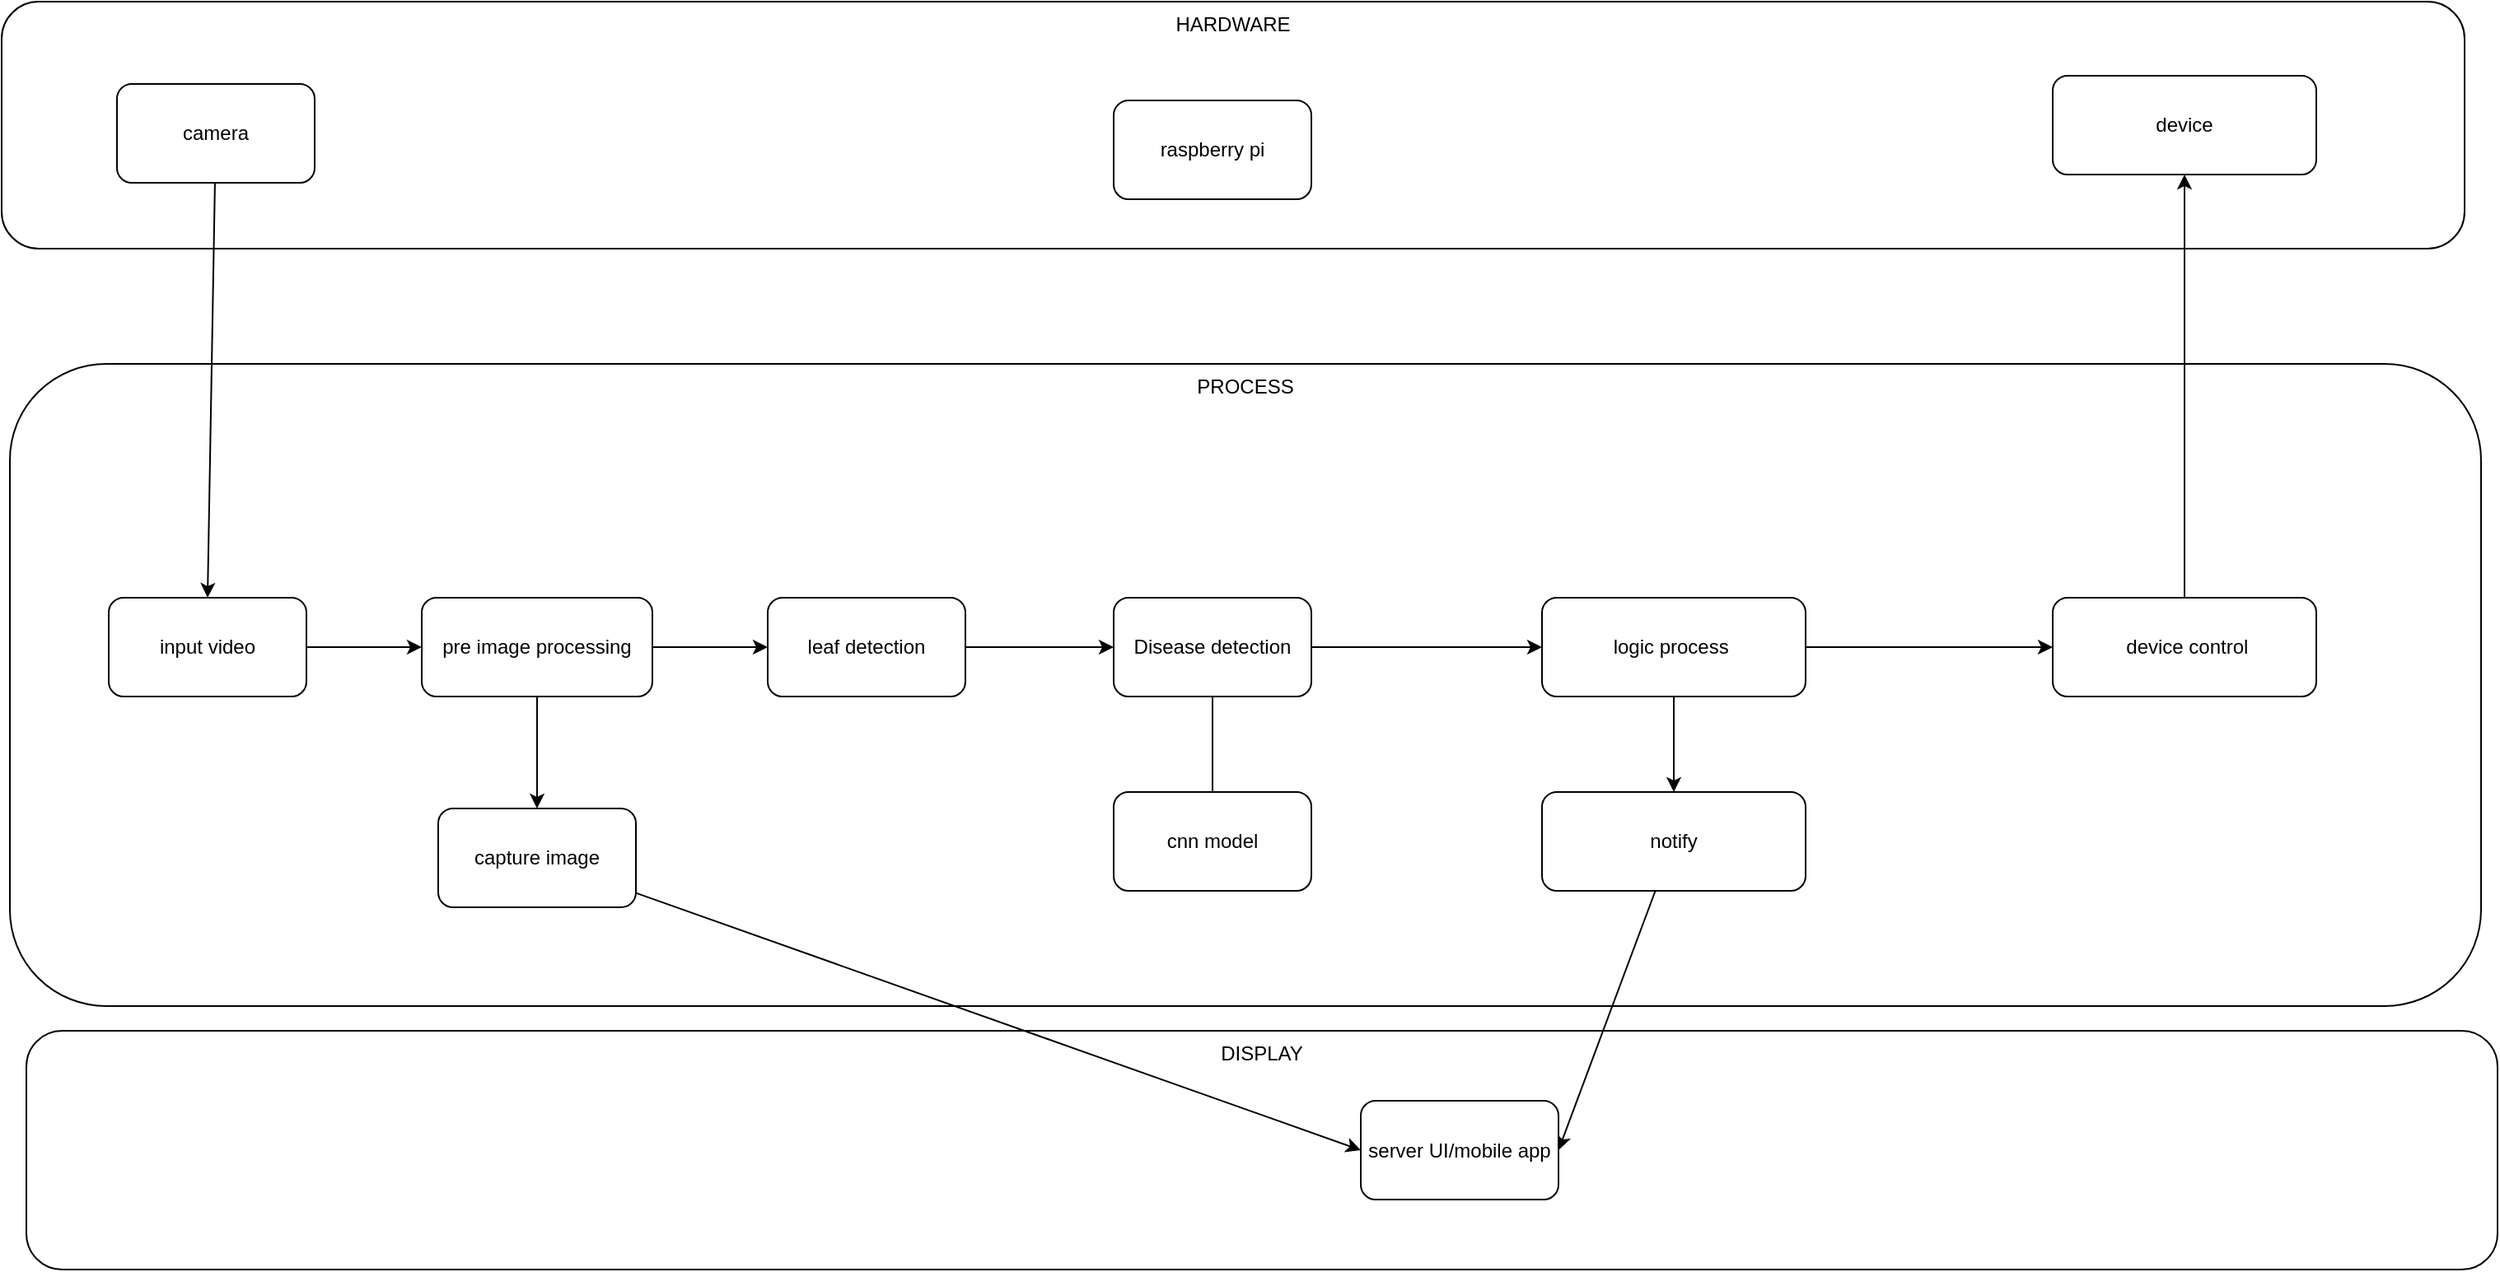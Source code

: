<mxfile>
    <diagram name="Copy of Page-1" id="mt5jYiwnfYCV-Yx3Z4iN">
        <mxGraphModel dx="3530" dy="2687" grid="1" gridSize="10" guides="1" tooltips="1" connect="1" arrows="1" fold="1" page="1" pageScale="1" pageWidth="850" pageHeight="1100" math="0" shadow="0">
            <root>
                <mxCell id="I4kc0j5bupy3xln_5qOF-0"/>
                <mxCell id="I4kc0j5bupy3xln_5qOF-1" parent="I4kc0j5bupy3xln_5qOF-0"/>
                <mxCell id="I4kc0j5bupy3xln_5qOF-2" value="PROCESS" style="rounded=1;whiteSpace=wrap;html=1;verticalAlign=top;movable=1;resizable=1;rotatable=1;deletable=1;editable=1;connectable=1;" parent="I4kc0j5bupy3xln_5qOF-1" vertex="1">
                    <mxGeometry x="-700" y="500" width="1500" height="390" as="geometry"/>
                </mxCell>
                <mxCell id="I4kc0j5bupy3xln_5qOF-4" value="DISPLAY" style="rounded=1;whiteSpace=wrap;html=1;verticalAlign=top;" parent="I4kc0j5bupy3xln_5qOF-1" vertex="1">
                    <mxGeometry x="-690" y="905" width="1500" height="145" as="geometry"/>
                </mxCell>
                <mxCell id="I4kc0j5bupy3xln_5qOF-5" value="HARDWARE" style="rounded=1;whiteSpace=wrap;html=1;verticalAlign=top;" parent="I4kc0j5bupy3xln_5qOF-1" vertex="1">
                    <mxGeometry x="-705" y="280" width="1495" height="150" as="geometry"/>
                </mxCell>
                <mxCell id="I4kc0j5bupy3xln_5qOF-14" style="edgeStyle=none;html=1;entryX=0;entryY=0.5;entryDx=0;entryDy=0;endArrow=classic;endFill=1;" parent="I4kc0j5bupy3xln_5qOF-1" source="I4kc0j5bupy3xln_5qOF-15" target="I4kc0j5bupy3xln_5qOF-32" edge="1">
                    <mxGeometry relative="1" as="geometry">
                        <mxPoint x="200" y="672" as="targetPoint"/>
                    </mxGeometry>
                </mxCell>
                <mxCell id="I4kc0j5bupy3xln_5qOF-15" value="Disease detection" style="rounded=1;whiteSpace=wrap;html=1;" parent="I4kc0j5bupy3xln_5qOF-1" vertex="1">
                    <mxGeometry x="-30" y="642" width="120" height="60" as="geometry"/>
                </mxCell>
                <mxCell id="I4kc0j5bupy3xln_5qOF-18" style="edgeStyle=none;html=1;entryX=0.5;entryY=1;entryDx=0;entryDy=0;endArrow=none;endFill=0;" parent="I4kc0j5bupy3xln_5qOF-1" source="I4kc0j5bupy3xln_5qOF-19" target="I4kc0j5bupy3xln_5qOF-15" edge="1">
                    <mxGeometry relative="1" as="geometry"/>
                </mxCell>
                <mxCell id="I4kc0j5bupy3xln_5qOF-19" value="cnn model" style="rounded=1;whiteSpace=wrap;html=1;" parent="I4kc0j5bupy3xln_5qOF-1" vertex="1">
                    <mxGeometry x="-30" y="760" width="120" height="60" as="geometry"/>
                </mxCell>
                <mxCell id="I4kc0j5bupy3xln_5qOF-20" style="edgeStyle=none;html=1;entryX=0.5;entryY=1;entryDx=0;entryDy=0;endArrow=classic;endFill=1;" parent="I4kc0j5bupy3xln_5qOF-1" source="I4kc0j5bupy3xln_5qOF-21" target="I4kc0j5bupy3xln_5qOF-29" edge="1">
                    <mxGeometry relative="1" as="geometry"/>
                </mxCell>
                <mxCell id="I4kc0j5bupy3xln_5qOF-21" value="&amp;nbsp;device control" style="rounded=1;whiteSpace=wrap;html=1;" parent="I4kc0j5bupy3xln_5qOF-1" vertex="1">
                    <mxGeometry x="540" y="642" width="160" height="60" as="geometry"/>
                </mxCell>
                <mxCell id="I4kc0j5bupy3xln_5qOF-22" value="raspberry pi" style="rounded=1;whiteSpace=wrap;html=1;" parent="I4kc0j5bupy3xln_5qOF-1" vertex="1">
                    <mxGeometry x="-30" y="340" width="120" height="60" as="geometry"/>
                </mxCell>
                <mxCell id="I4kc0j5bupy3xln_5qOF-23" style="edgeStyle=none;html=1;entryX=0;entryY=0.5;entryDx=0;entryDy=0;" parent="I4kc0j5bupy3xln_5qOF-1" source="I4kc0j5bupy3xln_5qOF-24" target="I4kc0j5bupy3xln_5qOF-34" edge="1">
                    <mxGeometry relative="1" as="geometry"/>
                </mxCell>
                <mxCell id="I4kc0j5bupy3xln_5qOF-24" value="input video" style="rounded=1;whiteSpace=wrap;html=1;" parent="I4kc0j5bupy3xln_5qOF-1" vertex="1">
                    <mxGeometry x="-640" y="642" width="120" height="60" as="geometry"/>
                </mxCell>
                <mxCell id="I4kc0j5bupy3xln_5qOF-25" style="edgeStyle=none;html=1;entryX=0.5;entryY=0;entryDx=0;entryDy=0;endArrow=classic;endFill=1;" parent="I4kc0j5bupy3xln_5qOF-1" source="I4kc0j5bupy3xln_5qOF-26" target="I4kc0j5bupy3xln_5qOF-24" edge="1">
                    <mxGeometry relative="1" as="geometry"/>
                </mxCell>
                <mxCell id="I4kc0j5bupy3xln_5qOF-26" value="camera" style="rounded=1;whiteSpace=wrap;html=1;" parent="I4kc0j5bupy3xln_5qOF-1" vertex="1">
                    <mxGeometry x="-635" y="330" width="120" height="60" as="geometry"/>
                </mxCell>
                <mxCell id="I4kc0j5bupy3xln_5qOF-29" value="device" style="rounded=1;whiteSpace=wrap;html=1;" parent="I4kc0j5bupy3xln_5qOF-1" vertex="1">
                    <mxGeometry x="540" y="325" width="160" height="60" as="geometry"/>
                </mxCell>
                <mxCell id="I4kc0j5bupy3xln_5qOF-30" style="edgeStyle=none;html=1;entryX=0;entryY=0.5;entryDx=0;entryDy=0;endArrow=classic;endFill=1;" parent="I4kc0j5bupy3xln_5qOF-1" source="I4kc0j5bupy3xln_5qOF-32" target="I4kc0j5bupy3xln_5qOF-21" edge="1">
                    <mxGeometry relative="1" as="geometry"/>
                </mxCell>
                <mxCell id="XQw2RvU3xhdn9nVe83aY-7" style="edgeStyle=none;html=1;entryX=0.5;entryY=0;entryDx=0;entryDy=0;endArrow=classic;endFill=1;" parent="I4kc0j5bupy3xln_5qOF-1" source="I4kc0j5bupy3xln_5qOF-32" target="XQw2RvU3xhdn9nVe83aY-0" edge="1">
                    <mxGeometry relative="1" as="geometry"/>
                </mxCell>
                <mxCell id="I4kc0j5bupy3xln_5qOF-32" value="logic process&amp;nbsp;" style="rounded=1;whiteSpace=wrap;html=1;" parent="I4kc0j5bupy3xln_5qOF-1" vertex="1">
                    <mxGeometry x="230" y="642" width="160" height="60" as="geometry"/>
                </mxCell>
                <mxCell id="I4kc0j5bupy3xln_5qOF-33" style="edgeStyle=none;html=1;entryX=0;entryY=0.5;entryDx=0;entryDy=0;" parent="I4kc0j5bupy3xln_5qOF-1" source="I4kc0j5bupy3xln_5qOF-34" target="I4kc0j5bupy3xln_5qOF-39" edge="1">
                    <mxGeometry relative="1" as="geometry"/>
                </mxCell>
                <mxCell id="XQw2RvU3xhdn9nVe83aY-5" style="edgeStyle=none;html=1;endArrow=classic;endFill=1;" parent="I4kc0j5bupy3xln_5qOF-1" source="I4kc0j5bupy3xln_5qOF-34" edge="1">
                    <mxGeometry relative="1" as="geometry">
                        <mxPoint x="-380" y="770" as="targetPoint"/>
                    </mxGeometry>
                </mxCell>
                <mxCell id="I4kc0j5bupy3xln_5qOF-34" value="pre image processing" style="rounded=1;whiteSpace=wrap;html=1;" parent="I4kc0j5bupy3xln_5qOF-1" vertex="1">
                    <mxGeometry x="-450" y="642" width="140" height="60" as="geometry"/>
                </mxCell>
                <mxCell id="I4kc0j5bupy3xln_5qOF-38" style="edgeStyle=none;html=1;entryX=0;entryY=0.5;entryDx=0;entryDy=0;endArrow=classic;endFill=1;" parent="I4kc0j5bupy3xln_5qOF-1" source="I4kc0j5bupy3xln_5qOF-39" target="I4kc0j5bupy3xln_5qOF-15" edge="1">
                    <mxGeometry relative="1" as="geometry"/>
                </mxCell>
                <mxCell id="I4kc0j5bupy3xln_5qOF-39" value="leaf detection" style="rounded=1;whiteSpace=wrap;html=1;" parent="I4kc0j5bupy3xln_5qOF-1" vertex="1">
                    <mxGeometry x="-240" y="642" width="120" height="60" as="geometry"/>
                </mxCell>
                <mxCell id="XQw2RvU3xhdn9nVe83aY-6" style="edgeStyle=none;html=1;entryX=1;entryY=0.5;entryDx=0;entryDy=0;endArrow=classic;endFill=1;" parent="I4kc0j5bupy3xln_5qOF-1" source="XQw2RvU3xhdn9nVe83aY-0" target="XQw2RvU3xhdn9nVe83aY-2" edge="1">
                    <mxGeometry relative="1" as="geometry"/>
                </mxCell>
                <mxCell id="XQw2RvU3xhdn9nVe83aY-0" value="notify" style="rounded=1;whiteSpace=wrap;html=1;" parent="I4kc0j5bupy3xln_5qOF-1" vertex="1">
                    <mxGeometry x="230" y="760" width="160" height="60" as="geometry"/>
                </mxCell>
                <mxCell id="XQw2RvU3xhdn9nVe83aY-4" style="edgeStyle=none;html=1;entryX=0;entryY=0.5;entryDx=0;entryDy=0;endArrow=classic;endFill=1;" parent="I4kc0j5bupy3xln_5qOF-1" source="XQw2RvU3xhdn9nVe83aY-1" target="XQw2RvU3xhdn9nVe83aY-2" edge="1">
                    <mxGeometry relative="1" as="geometry"/>
                </mxCell>
                <mxCell id="XQw2RvU3xhdn9nVe83aY-1" value="capture image" style="rounded=1;whiteSpace=wrap;html=1;" parent="I4kc0j5bupy3xln_5qOF-1" vertex="1">
                    <mxGeometry x="-440" y="770" width="120" height="60" as="geometry"/>
                </mxCell>
                <mxCell id="XQw2RvU3xhdn9nVe83aY-2" value="server UI/mobile app" style="rounded=1;whiteSpace=wrap;html=1;" parent="I4kc0j5bupy3xln_5qOF-1" vertex="1">
                    <mxGeometry x="120" y="947.5" width="120" height="60" as="geometry"/>
                </mxCell>
            </root>
        </mxGraphModel>
    </diagram>
    <diagram id="C3P2GsI6gKaIBR0FeX5O" name="Page-2">
        <mxGraphModel dx="804" dy="1906" grid="1" gridSize="10" guides="1" tooltips="1" connect="1" arrows="1" fold="1" page="1" pageScale="1" pageWidth="850" pageHeight="1100" math="0" shadow="0">
            <root>
                <mxCell id="0"/>
                <mxCell id="1" parent="0"/>
                <mxCell id="qm5hV_BTb5fuEHwH5xa4-20" value="WEBUI&lt;br&gt;" style="rounded=1;whiteSpace=wrap;html=1;dashed=1;verticalAlign=top;" parent="1" vertex="1">
                    <mxGeometry x="81" y="-670" width="1449" height="430" as="geometry"/>
                </mxCell>
                <mxCell id="qm5hV_BTb5fuEHwH5xa4-4" style="edgeStyle=none;html=1;entryX=0.5;entryY=0;entryDx=0;entryDy=0;" parent="1" source="xe40VCTg-VutXMpMVasS-12" target="qm5hV_BTb5fuEHwH5xa4-3" edge="1">
                    <mxGeometry relative="1" as="geometry"/>
                </mxCell>
                <mxCell id="xe40VCTg-VutXMpMVasS-12" value="DETECTION SERVICE" style="rounded=1;whiteSpace=wrap;html=1;verticalAlign=top;dashed=1;" parent="1" vertex="1">
                    <mxGeometry x="90" y="740" width="1070" height="750" as="geometry"/>
                </mxCell>
                <mxCell id="xe40VCTg-VutXMpMVasS-11" value="CONTROLLER SERVICE" style="rounded=1;whiteSpace=wrap;html=1;verticalAlign=top;dashed=1;" parent="1" vertex="1">
                    <mxGeometry x="60" y="-130" width="1470" height="810" as="geometry"/>
                </mxCell>
                <mxCell id="qm5hV_BTb5fuEHwH5xa4-18" style="edgeStyle=orthogonalEdgeStyle;html=1;entryX=0.5;entryY=0;entryDx=0;entryDy=0;" parent="1" source="xe40VCTg-VutXMpMVasS-1" target="xe40VCTg-VutXMpMVasS-4" edge="1">
                    <mxGeometry relative="1" as="geometry"/>
                </mxCell>
                <mxCell id="xe40VCTg-VutXMpMVasS-1" value="CAMERA CAPTURE" style="rounded=1;whiteSpace=wrap;html=1;" parent="1" vertex="1">
                    <mxGeometry x="288" y="360" width="188" height="100" as="geometry"/>
                </mxCell>
                <mxCell id="qm5hV_BTb5fuEHwH5xa4-50" style="edgeStyle=orthogonalEdgeStyle;html=1;" parent="1" source="xe40VCTg-VutXMpMVasS-2" target="qm5hV_BTb5fuEHwH5xa4-48" edge="1">
                    <mxGeometry relative="1" as="geometry"/>
                </mxCell>
                <mxCell id="xe40VCTg-VutXMpMVasS-2" value="INIT" style="rounded=1;whiteSpace=wrap;html=1;" parent="1" vertex="1">
                    <mxGeometry x="292" y="70" width="188" height="65" as="geometry"/>
                </mxCell>
                <mxCell id="qm5hV_BTb5fuEHwH5xa4-19" style="edgeStyle=orthogonalEdgeStyle;html=1;entryX=0.5;entryY=0;entryDx=0;entryDy=0;" parent="1" source="xe40VCTg-VutXMpMVasS-4" target="qm5hV_BTb5fuEHwH5xa4-3" edge="1">
                    <mxGeometry relative="1" as="geometry"/>
                </mxCell>
                <mxCell id="xe40VCTg-VutXMpMVasS-4" value="SEND IMAGE TO DETECTION SERVICE" style="rounded=1;whiteSpace=wrap;html=1;" parent="1" vertex="1">
                    <mxGeometry x="292" y="520" width="188" height="100" as="geometry"/>
                </mxCell>
                <mxCell id="qm5hV_BTb5fuEHwH5xa4-6" style="edgeStyle=none;html=1;entryX=0.5;entryY=0;entryDx=0;entryDy=0;" parent="1" source="xe40VCTg-VutXMpMVasS-5" target="xe40VCTg-VutXMpMVasS-6" edge="1">
                    <mxGeometry relative="1" as="geometry"/>
                </mxCell>
                <mxCell id="xe40VCTg-VutXMpMVasS-5" value="save to disk" style="rounded=1;whiteSpace=wrap;html=1;" parent="1" vertex="1">
                    <mxGeometry x="346" y="930" width="188" height="100" as="geometry"/>
                </mxCell>
                <mxCell id="qm5hV_BTb5fuEHwH5xa4-36" style="edgeStyle=orthogonalEdgeStyle;html=1;entryX=0.5;entryY=0;entryDx=0;entryDy=0;" parent="1" source="xe40VCTg-VutXMpMVasS-6" target="xe40VCTg-VutXMpMVasS-7" edge="1">
                    <mxGeometry relative="1" as="geometry"/>
                </mxCell>
                <mxCell id="xe40VCTg-VutXMpMVasS-6" value="load model" style="rounded=1;whiteSpace=wrap;html=1;" parent="1" vertex="1">
                    <mxGeometry x="346" y="1080" width="188" height="100" as="geometry"/>
                </mxCell>
                <mxCell id="qm5hV_BTb5fuEHwH5xa4-26" style="edgeStyle=orthogonalEdgeStyle;html=1;entryX=0;entryY=0.5;entryDx=0;entryDy=0;" parent="1" source="xe40VCTg-VutXMpMVasS-7" target="xe40VCTg-VutXMpMVasS-8" edge="1">
                    <mxGeometry relative="1" as="geometry"/>
                </mxCell>
                <mxCell id="xe40VCTg-VutXMpMVasS-7" value="load image" style="rounded=1;whiteSpace=wrap;html=1;" parent="1" vertex="1">
                    <mxGeometry x="346" y="1270" width="188" height="100" as="geometry"/>
                </mxCell>
                <mxCell id="qm5hV_BTb5fuEHwH5xa4-24" style="edgeStyle=orthogonalEdgeStyle;html=1;entryX=0.5;entryY=1;entryDx=0;entryDy=0;" parent="1" source="xe40VCTg-VutXMpMVasS-8" target="xe40VCTg-VutXMpMVasS-9" edge="1">
                    <mxGeometry relative="1" as="geometry"/>
                </mxCell>
                <mxCell id="xe40VCTg-VutXMpMVasS-8" value="resize&amp;nbsp;" style="rounded=1;whiteSpace=wrap;html=1;" parent="1" vertex="1">
                    <mxGeometry x="751" y="1270" width="188" height="100" as="geometry"/>
                </mxCell>
                <mxCell id="qm5hV_BTb5fuEHwH5xa4-25" style="edgeStyle=orthogonalEdgeStyle;html=1;entryX=0.5;entryY=1;entryDx=0;entryDy=0;" parent="1" source="xe40VCTg-VutXMpMVasS-9" target="xe40VCTg-VutXMpMVasS-10" edge="1">
                    <mxGeometry relative="1" as="geometry"/>
                </mxCell>
                <mxCell id="xe40VCTg-VutXMpMVasS-9" value="predict" style="rounded=1;whiteSpace=wrap;html=1;" parent="1" vertex="1">
                    <mxGeometry x="752" y="1040" width="188" height="100" as="geometry"/>
                </mxCell>
                <mxCell id="qm5hV_BTb5fuEHwH5xa4-27" style="edgeStyle=orthogonalEdgeStyle;html=1;entryX=0.5;entryY=1;entryDx=0;entryDy=0;" parent="1" source="xe40VCTg-VutXMpMVasS-10" target="xe40VCTg-VutXMpMVasS-14" edge="1">
                    <mxGeometry relative="1" as="geometry"/>
                </mxCell>
                <mxCell id="xe40VCTg-VutXMpMVasS-10" value="response" style="rounded=1;whiteSpace=wrap;html=1;" parent="1" vertex="1">
                    <mxGeometry x="752" y="860" width="188" height="100" as="geometry"/>
                </mxCell>
                <mxCell id="qm5hV_BTb5fuEHwH5xa4-29" style="edgeStyle=orthogonalEdgeStyle;html=1;entryX=0.5;entryY=1;entryDx=0;entryDy=0;" parent="1" source="xe40VCTg-VutXMpMVasS-14" target="qm5hV_BTb5fuEHwH5xa4-28" edge="1">
                    <mxGeometry relative="1" as="geometry"/>
                </mxCell>
                <mxCell id="qm5hV_BTb5fuEHwH5xa4-32" style="edgeStyle=orthogonalEdgeStyle;html=1;entryX=0;entryY=0.5;entryDx=0;entryDy=0;" parent="1" source="xe40VCTg-VutXMpMVasS-14" target="xe40VCTg-VutXMpMVasS-17" edge="1">
                    <mxGeometry relative="1" as="geometry"/>
                </mxCell>
                <mxCell id="qm5hV_BTb5fuEHwH5xa4-33" style="edgeStyle=orthogonalEdgeStyle;html=1;entryX=0;entryY=0.5;entryDx=0;entryDy=0;" parent="1" source="xe40VCTg-VutXMpMVasS-14" target="xe40VCTg-VutXMpMVasS-16" edge="1">
                    <mxGeometry relative="1" as="geometry"/>
                </mxCell>
                <mxCell id="qm5hV_BTb5fuEHwH5xa4-34" style="edgeStyle=orthogonalEdgeStyle;html=1;entryX=0;entryY=0.5;entryDx=0;entryDy=0;" parent="1" source="xe40VCTg-VutXMpMVasS-14" target="xe40VCTg-VutXMpMVasS-21" edge="1">
                    <mxGeometry relative="1" as="geometry"/>
                </mxCell>
                <mxCell id="xe40VCTg-VutXMpMVasS-14" value="LOGIC" style="rounded=1;whiteSpace=wrap;html=1;" parent="1" vertex="1">
                    <mxGeometry x="761" y="310" width="170" height="90" as="geometry"/>
                </mxCell>
                <mxCell id="xe40VCTg-VutXMpMVasS-16" value="FAN CONTROL" style="rounded=1;whiteSpace=wrap;html=1;" parent="1" vertex="1">
                    <mxGeometry x="1150" y="300" width="170" height="90" as="geometry"/>
                </mxCell>
                <mxCell id="xe40VCTg-VutXMpMVasS-17" value="MOTOR CONTROL" style="rounded=1;whiteSpace=wrap;html=1;" parent="1" vertex="1">
                    <mxGeometry x="1160" y="495" width="170" height="90" as="geometry"/>
                </mxCell>
                <mxCell id="xe40VCTg-VutXMpMVasS-21" value="NOTIFY APP" style="rounded=1;whiteSpace=wrap;html=1;" parent="1" vertex="1">
                    <mxGeometry x="1150" y="90" width="170" height="90" as="geometry"/>
                </mxCell>
                <mxCell id="qm5hV_BTb5fuEHwH5xa4-13" style="edgeStyle=none;html=1;entryX=0.5;entryY=0;entryDx=0;entryDy=0;" parent="1" source="qm5hV_BTb5fuEHwH5xa4-1" target="xe40VCTg-VutXMpMVasS-2" edge="1">
                    <mxGeometry relative="1" as="geometry"/>
                </mxCell>
                <mxCell id="qm5hV_BTb5fuEHwH5xa4-1" value="" style="ellipse;whiteSpace=wrap;html=1;aspect=fixed;" parent="1" vertex="1">
                    <mxGeometry x="346" y="-90" width="80" height="80" as="geometry"/>
                </mxCell>
                <mxCell id="qm5hV_BTb5fuEHwH5xa4-5" style="edgeStyle=none;html=1;entryX=0.5;entryY=0;entryDx=0;entryDy=0;" parent="1" source="qm5hV_BTb5fuEHwH5xa4-3" target="xe40VCTg-VutXMpMVasS-5" edge="1">
                    <mxGeometry relative="1" as="geometry"/>
                </mxCell>
                <mxCell id="qm5hV_BTb5fuEHwH5xa4-3" value="" style="ellipse;whiteSpace=wrap;html=1;aspect=fixed;" parent="1" vertex="1">
                    <mxGeometry x="400" y="800" width="80" height="80" as="geometry"/>
                </mxCell>
                <mxCell id="qm5hV_BTb5fuEHwH5xa4-22" value="SHOW IMAGE" style="rounded=1;whiteSpace=wrap;html=1;" parent="1" vertex="1">
                    <mxGeometry x="751" y="-590" width="188" height="100" as="geometry"/>
                </mxCell>
                <mxCell id="qm5hV_BTb5fuEHwH5xa4-23" value="CONTROL BUTTON" style="rounded=1;whiteSpace=wrap;html=1;" parent="1" vertex="1">
                    <mxGeometry x="346" y="-590" width="188" height="100" as="geometry"/>
                </mxCell>
                <mxCell id="qm5hV_BTb5fuEHwH5xa4-28" value="UDATE DATA TO DB" style="rounded=1;whiteSpace=wrap;html=1;" parent="1" vertex="1">
                    <mxGeometry x="760" y="20" width="170" height="90" as="geometry"/>
                </mxCell>
                <mxCell id="qm5hV_BTb5fuEHwH5xa4-40" style="edgeStyle=orthogonalEdgeStyle;html=1;entryX=0.5;entryY=1;entryDx=0;entryDy=0;" parent="1" source="qm5hV_BTb5fuEHwH5xa4-30" target="qm5hV_BTb5fuEHwH5xa4-22" edge="1">
                    <mxGeometry relative="1" as="geometry"/>
                </mxCell>
                <mxCell id="qm5hV_BTb5fuEHwH5xa4-44" style="edgeStyle=orthogonalEdgeStyle;html=1;entryX=0.5;entryY=0;entryDx=0;entryDy=0;" parent="1" source="qm5hV_BTb5fuEHwH5xa4-30" target="qm5hV_BTb5fuEHwH5xa4-28" edge="1">
                    <mxGeometry relative="1" as="geometry"/>
                </mxCell>
                <mxCell id="qm5hV_BTb5fuEHwH5xa4-45" style="edgeStyle=orthogonalEdgeStyle;html=1;entryX=0.5;entryY=1;entryDx=0;entryDy=0;" parent="1" source="qm5hV_BTb5fuEHwH5xa4-30" target="qm5hV_BTb5fuEHwH5xa4-23" edge="1">
                    <mxGeometry relative="1" as="geometry"/>
                </mxCell>
                <mxCell id="qm5hV_BTb5fuEHwH5xa4-46" style="edgeStyle=orthogonalEdgeStyle;html=1;entryX=0.5;entryY=1;entryDx=0;entryDy=0;" parent="1" source="qm5hV_BTb5fuEHwH5xa4-30" target="qm5hV_BTb5fuEHwH5xa4-31" edge="1">
                    <mxGeometry relative="1" as="geometry"/>
                </mxCell>
                <mxCell id="qm5hV_BTb5fuEHwH5xa4-30" value="GET NEW DATA INTERVAL" style="rounded=1;whiteSpace=wrap;html=1;" parent="1" vertex="1">
                    <mxGeometry x="751" y="-400" width="188" height="100" as="geometry"/>
                </mxCell>
                <mxCell id="qm5hV_BTb5fuEHwH5xa4-31" value="INFOMATION DATA" style="rounded=1;whiteSpace=wrap;html=1;" parent="1" vertex="1">
                    <mxGeometry x="1110" y="-590" width="188" height="100" as="geometry"/>
                </mxCell>
                <mxCell id="qm5hV_BTb5fuEHwH5xa4-38" style="edgeStyle=orthogonalEdgeStyle;html=1;entryX=0;entryY=0.5;entryDx=0;entryDy=0;" parent="1" source="qm5hV_BTb5fuEHwH5xa4-37" target="xe40VCTg-VutXMpMVasS-14" edge="1">
                    <mxGeometry relative="1" as="geometry">
                        <Array as="points">
                            <mxPoint x="630" y="345"/>
                        </Array>
                    </mxGeometry>
                </mxCell>
                <mxCell id="qm5hV_BTb5fuEHwH5xa4-37" value="READ SENSOR" style="rounded=1;whiteSpace=wrap;html=1;" parent="1" vertex="1">
                    <mxGeometry x="531" y="115" width="188" height="100" as="geometry"/>
                </mxCell>
                <mxCell id="qm5hV_BTb5fuEHwH5xa4-49" style="edgeStyle=orthogonalEdgeStyle;html=1;entryX=0.5;entryY=0;entryDx=0;entryDy=0;" parent="1" source="qm5hV_BTb5fuEHwH5xa4-48" target="xe40VCTg-VutXMpMVasS-1" edge="1">
                    <mxGeometry relative="1" as="geometry"/>
                </mxCell>
                <mxCell id="qm5hV_BTb5fuEHwH5xa4-48" value="EVERY 3H" style="rounded=1;whiteSpace=wrap;html=1;" parent="1" vertex="1">
                    <mxGeometry x="280" y="215" width="188" height="65" as="geometry"/>
                </mxCell>
            </root>
        </mxGraphModel>
    </diagram>
</mxfile>